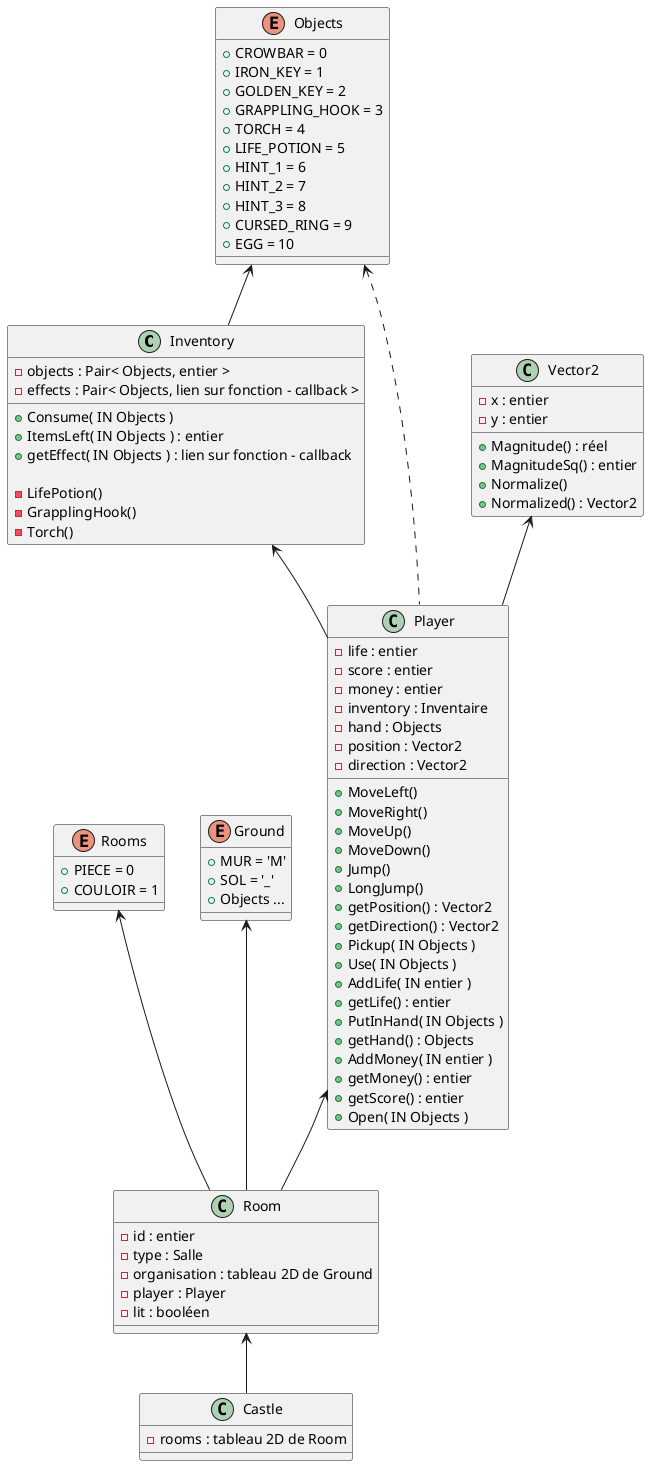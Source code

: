 @startuml

Inventory <-- Player
Room <-- Castle
Objects <-- Inventory
Vector2 <-- Player
Rooms <-- Room
Ground <-- Room
Player <-- Room
Objects <.. Player

class Vector2
{
    - x : entier
    - y : entier

    + Magnitude() : réel
    + MagnitudeSq() : entier
    + Normalize()
    + Normalized() : Vector2

}

class Player
{
    - life : entier
    - score : entier
    - money : entier
    - inventory : Inventaire
    - hand : Objects
    - position : Vector2
    - direction : Vector2

    + MoveLeft()
    + MoveRight()
    + MoveUp()
    + MoveDown()
    + Jump()
    + LongJump()
    + getPosition() : Vector2
    + getDirection() : Vector2
    + Pickup( IN Objects )
    + Use( IN Objects )
    + AddLife( IN entier )
    + getLife() : entier
    + PutInHand( IN Objects )
    + getHand() : Objects
    + AddMoney( IN entier )
    + getMoney() : entier
    + getScore() : entier
    + Open( IN Objects )
}

class Inventory
{
    - objects : Pair< Objects, entier >
    - effects : Pair< Objects, lien sur fonction - callback >

    + Consume( IN Objects )
    + ItemsLeft( IN Objects ) : entier
    + getEffect( IN Objects ) : lien sur fonction - callback

    - LifePotion()
    - GrapplingHook()
    - Torch()
}

enum Objects
{
    + CROWBAR = 0
    + IRON_KEY = 1
    + GOLDEN_KEY = 2
    + GRAPPLING_HOOK = 3
    + TORCH = 4
    + LIFE_POTION = 5
    + HINT_1 = 6
    + HINT_2 = 7
    + HINT_3 = 8
    + CURSED_RING = 9
    + EGG = 10
}

class Castle
{
    - rooms : tableau 2D de Room
}

enum Rooms
{
    + PIECE = 0
    + COULOIR = 1
}

enum Ground
{
    + MUR = 'M'
    + SOL = '_'
    + Objects ...
}

class Room
{
    - id : entier
    - type : Salle
    - organisation : tableau 2D de Ground
    - player : Player
    - lit : booléen
}

@enduml